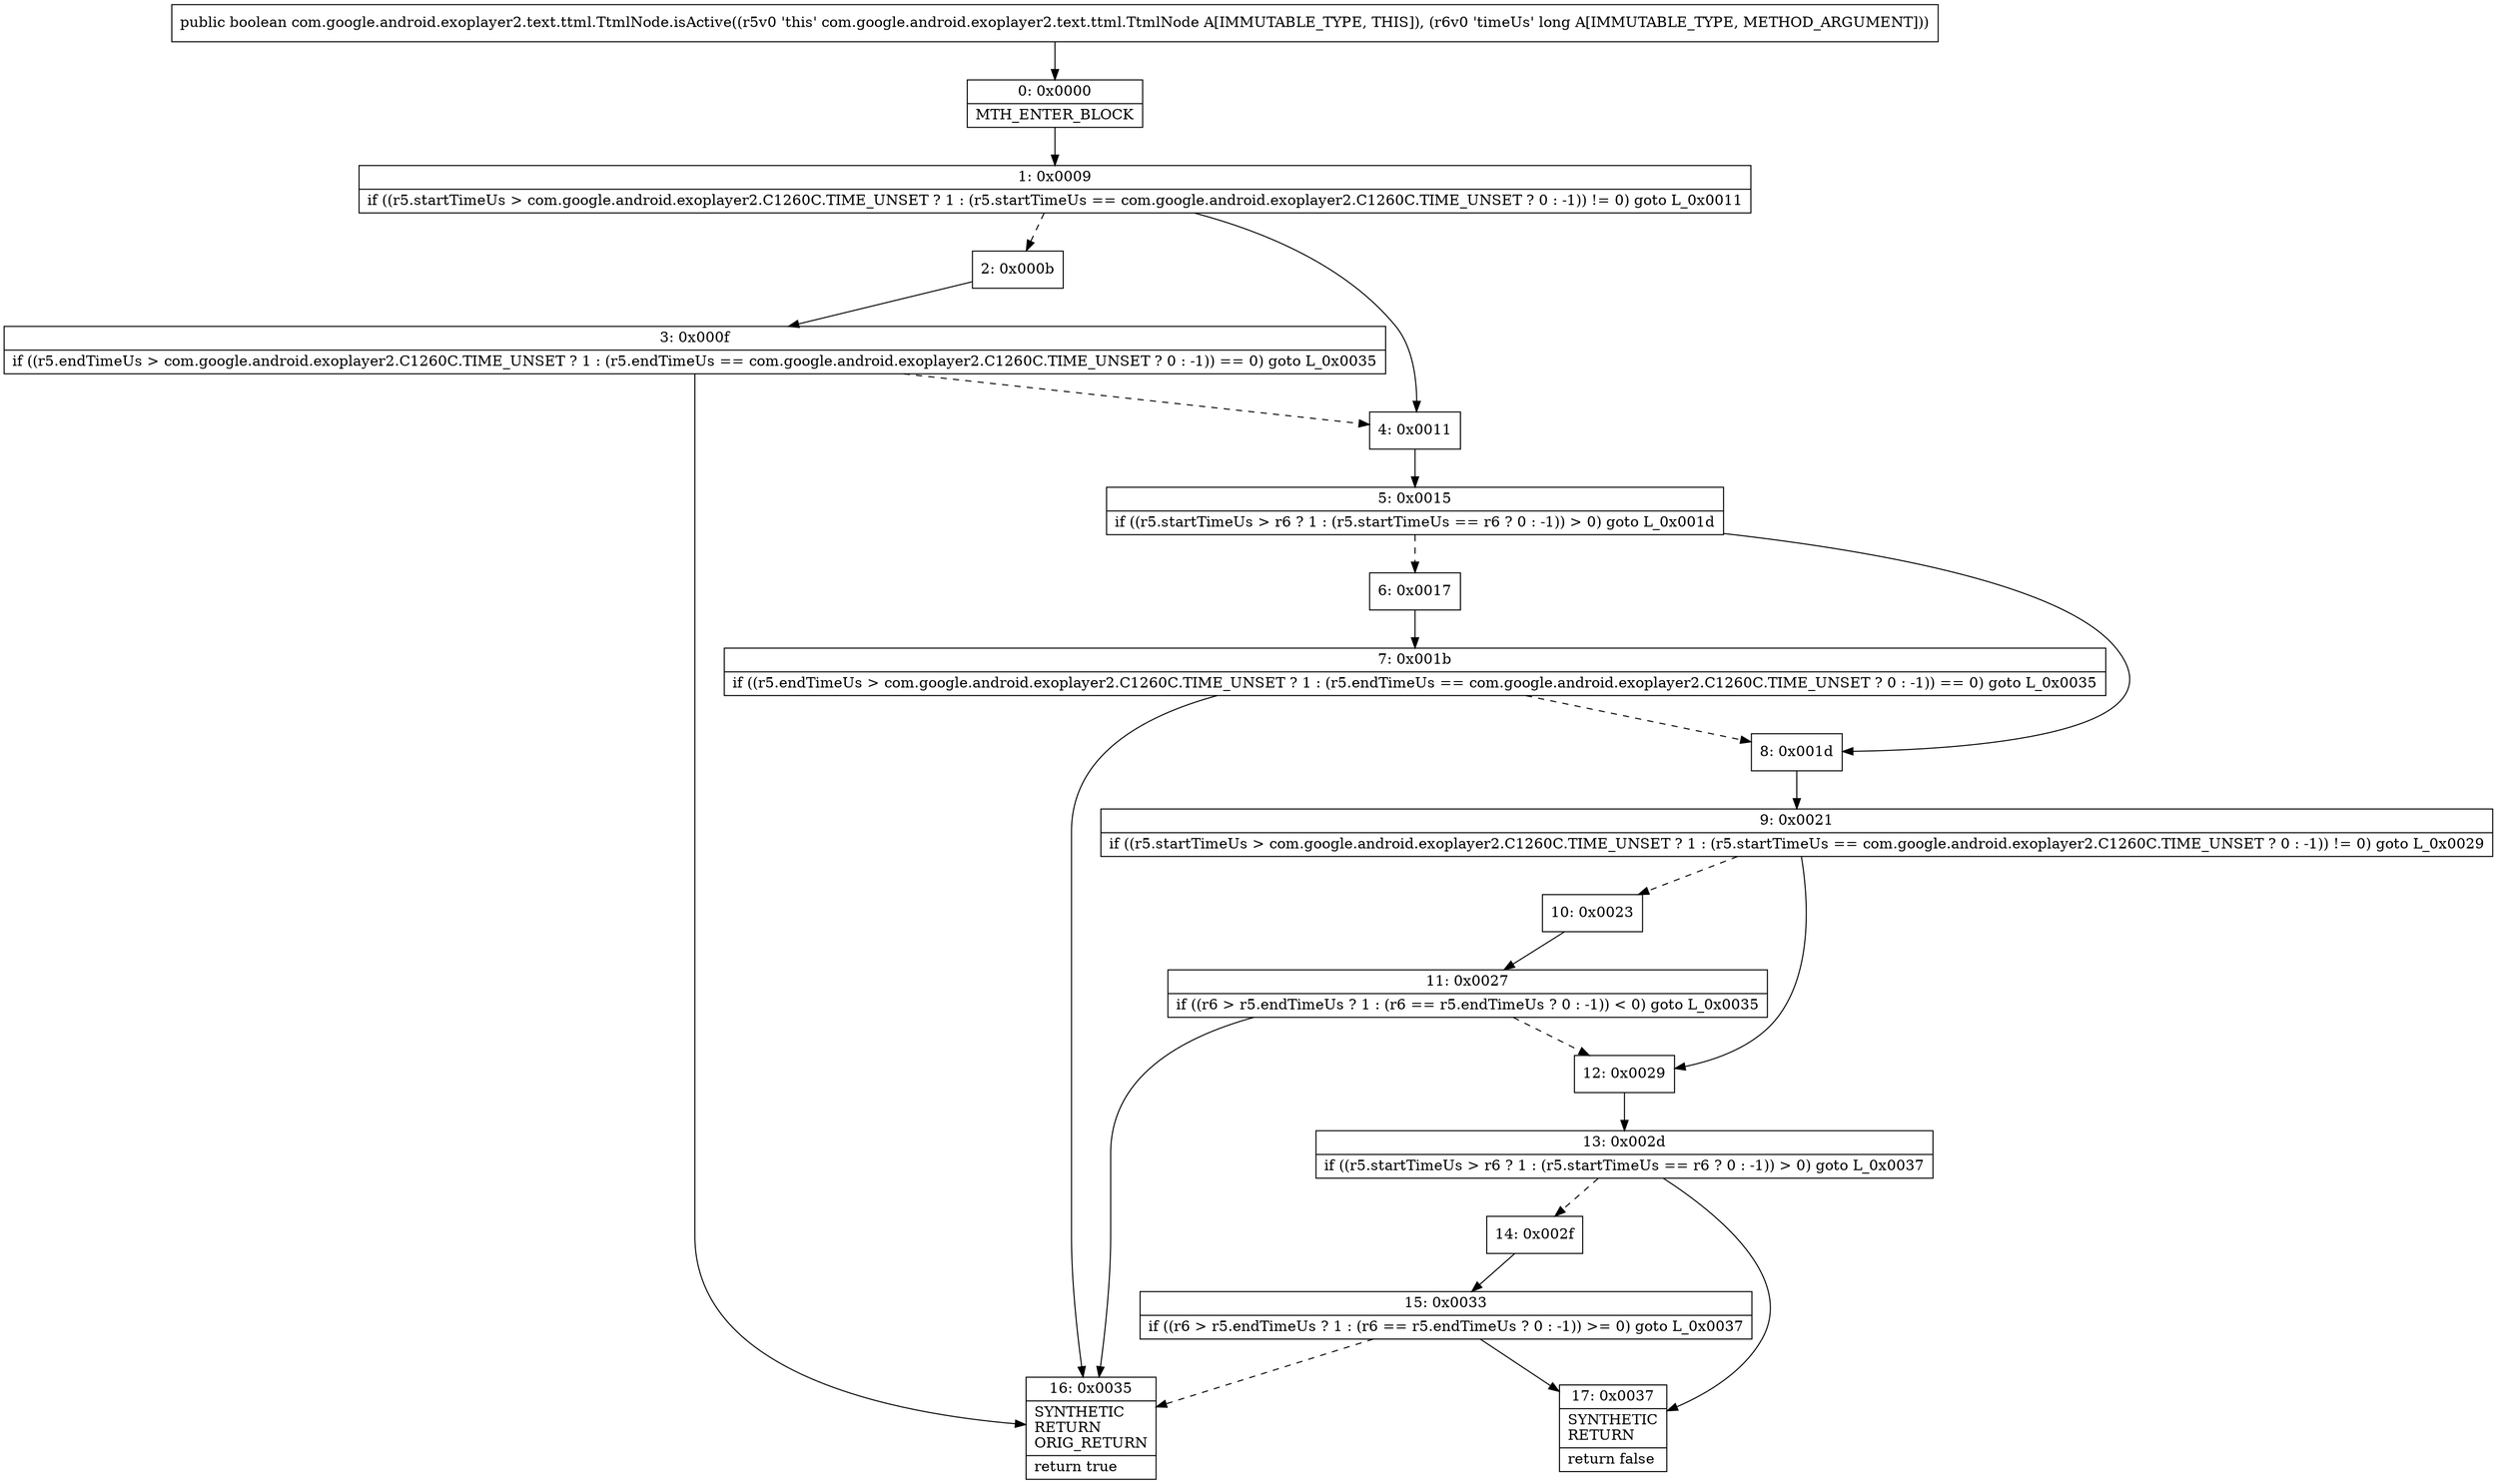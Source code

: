digraph "CFG forcom.google.android.exoplayer2.text.ttml.TtmlNode.isActive(J)Z" {
Node_0 [shape=record,label="{0\:\ 0x0000|MTH_ENTER_BLOCK\l}"];
Node_1 [shape=record,label="{1\:\ 0x0009|if ((r5.startTimeUs \> com.google.android.exoplayer2.C1260C.TIME_UNSET ? 1 : (r5.startTimeUs == com.google.android.exoplayer2.C1260C.TIME_UNSET ? 0 : \-1)) != 0) goto L_0x0011\l}"];
Node_2 [shape=record,label="{2\:\ 0x000b}"];
Node_3 [shape=record,label="{3\:\ 0x000f|if ((r5.endTimeUs \> com.google.android.exoplayer2.C1260C.TIME_UNSET ? 1 : (r5.endTimeUs == com.google.android.exoplayer2.C1260C.TIME_UNSET ? 0 : \-1)) == 0) goto L_0x0035\l}"];
Node_4 [shape=record,label="{4\:\ 0x0011}"];
Node_5 [shape=record,label="{5\:\ 0x0015|if ((r5.startTimeUs \> r6 ? 1 : (r5.startTimeUs == r6 ? 0 : \-1)) \> 0) goto L_0x001d\l}"];
Node_6 [shape=record,label="{6\:\ 0x0017}"];
Node_7 [shape=record,label="{7\:\ 0x001b|if ((r5.endTimeUs \> com.google.android.exoplayer2.C1260C.TIME_UNSET ? 1 : (r5.endTimeUs == com.google.android.exoplayer2.C1260C.TIME_UNSET ? 0 : \-1)) == 0) goto L_0x0035\l}"];
Node_8 [shape=record,label="{8\:\ 0x001d}"];
Node_9 [shape=record,label="{9\:\ 0x0021|if ((r5.startTimeUs \> com.google.android.exoplayer2.C1260C.TIME_UNSET ? 1 : (r5.startTimeUs == com.google.android.exoplayer2.C1260C.TIME_UNSET ? 0 : \-1)) != 0) goto L_0x0029\l}"];
Node_10 [shape=record,label="{10\:\ 0x0023}"];
Node_11 [shape=record,label="{11\:\ 0x0027|if ((r6 \> r5.endTimeUs ? 1 : (r6 == r5.endTimeUs ? 0 : \-1)) \< 0) goto L_0x0035\l}"];
Node_12 [shape=record,label="{12\:\ 0x0029}"];
Node_13 [shape=record,label="{13\:\ 0x002d|if ((r5.startTimeUs \> r6 ? 1 : (r5.startTimeUs == r6 ? 0 : \-1)) \> 0) goto L_0x0037\l}"];
Node_14 [shape=record,label="{14\:\ 0x002f}"];
Node_15 [shape=record,label="{15\:\ 0x0033|if ((r6 \> r5.endTimeUs ? 1 : (r6 == r5.endTimeUs ? 0 : \-1)) \>= 0) goto L_0x0037\l}"];
Node_16 [shape=record,label="{16\:\ 0x0035|SYNTHETIC\lRETURN\lORIG_RETURN\l|return true\l}"];
Node_17 [shape=record,label="{17\:\ 0x0037|SYNTHETIC\lRETURN\l|return false\l}"];
MethodNode[shape=record,label="{public boolean com.google.android.exoplayer2.text.ttml.TtmlNode.isActive((r5v0 'this' com.google.android.exoplayer2.text.ttml.TtmlNode A[IMMUTABLE_TYPE, THIS]), (r6v0 'timeUs' long A[IMMUTABLE_TYPE, METHOD_ARGUMENT])) }"];
MethodNode -> Node_0;
Node_0 -> Node_1;
Node_1 -> Node_2[style=dashed];
Node_1 -> Node_4;
Node_2 -> Node_3;
Node_3 -> Node_4[style=dashed];
Node_3 -> Node_16;
Node_4 -> Node_5;
Node_5 -> Node_6[style=dashed];
Node_5 -> Node_8;
Node_6 -> Node_7;
Node_7 -> Node_8[style=dashed];
Node_7 -> Node_16;
Node_8 -> Node_9;
Node_9 -> Node_10[style=dashed];
Node_9 -> Node_12;
Node_10 -> Node_11;
Node_11 -> Node_12[style=dashed];
Node_11 -> Node_16;
Node_12 -> Node_13;
Node_13 -> Node_14[style=dashed];
Node_13 -> Node_17;
Node_14 -> Node_15;
Node_15 -> Node_16[style=dashed];
Node_15 -> Node_17;
}

